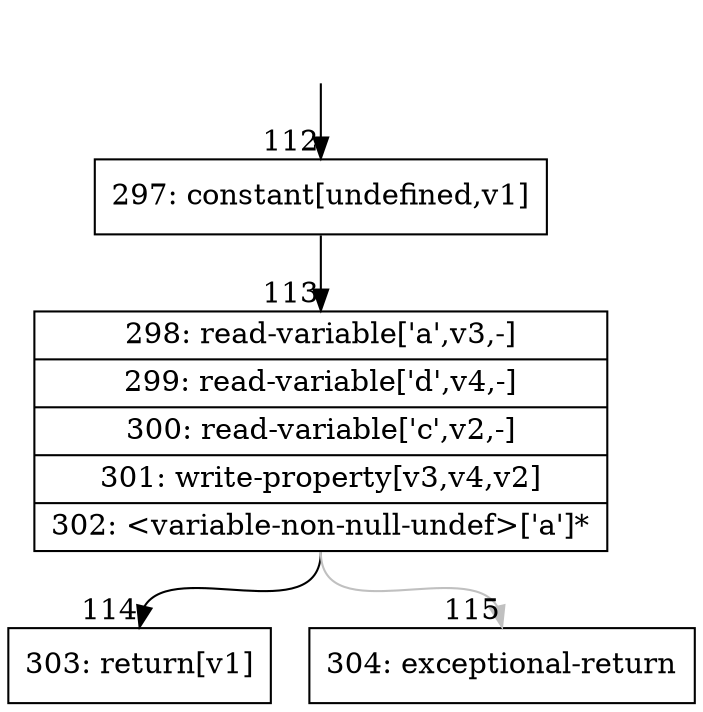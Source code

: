 digraph {
rankdir="TD"
BB_entry15[shape=none,label=""];
BB_entry15 -> BB112 [tailport=s, headport=n, headlabel="    112"]
BB112 [shape=record label="{297: constant[undefined,v1]}" ] 
BB112 -> BB113 [tailport=s, headport=n, headlabel="      113"]
BB113 [shape=record label="{298: read-variable['a',v3,-]|299: read-variable['d',v4,-]|300: read-variable['c',v2,-]|301: write-property[v3,v4,v2]|302: \<variable-non-null-undef\>['a']*}" ] 
BB113 -> BB114 [tailport=s, headport=n, headlabel="      114"]
BB113 -> BB115 [tailport=s, headport=n, color=gray, headlabel="      115"]
BB114 [shape=record label="{303: return[v1]}" ] 
BB115 [shape=record label="{304: exceptional-return}" ] 
}
